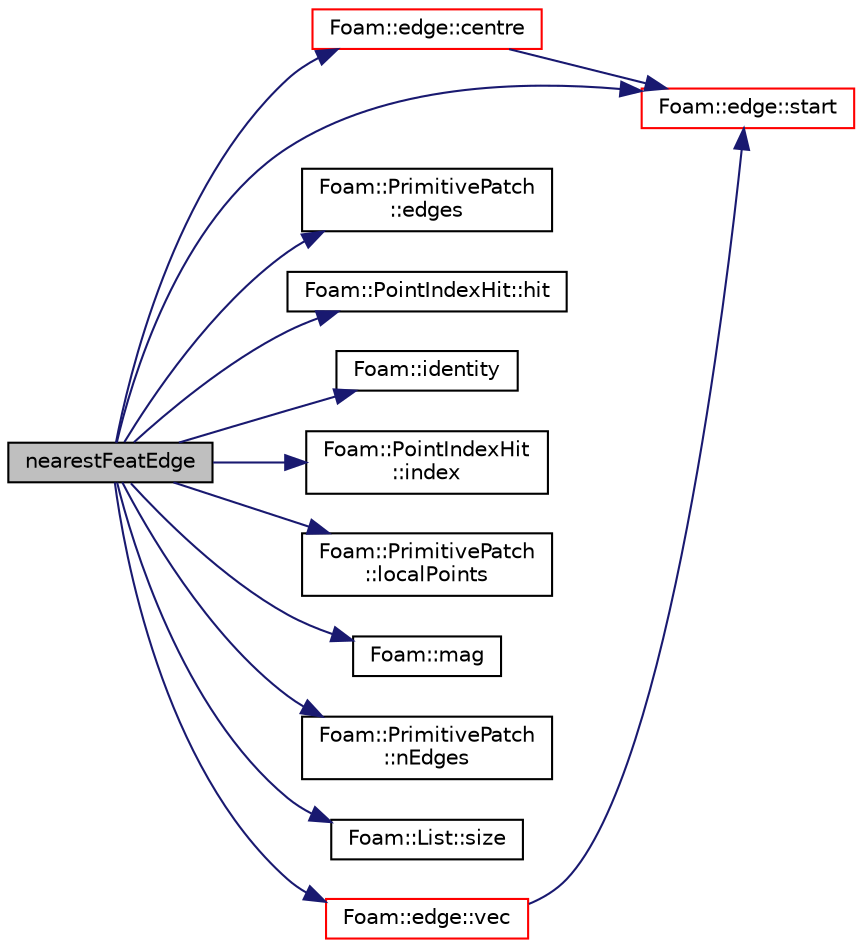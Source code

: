 digraph "nearestFeatEdge"
{
  bgcolor="transparent";
  edge [fontname="Helvetica",fontsize="10",labelfontname="Helvetica",labelfontsize="10"];
  node [fontname="Helvetica",fontsize="10",shape=record];
  rankdir="LR";
  Node2721 [label="nearestFeatEdge",height=0.2,width=0.4,color="black", fillcolor="grey75", style="filled", fontcolor="black"];
  Node2721 -> Node2722 [color="midnightblue",fontsize="10",style="solid",fontname="Helvetica"];
  Node2722 [label="Foam::edge::centre",height=0.2,width=0.4,color="red",URL="$a28361.html#a87a4cbbb775d06be2c2f27bdab4ddb04",tooltip="Return centre (centroid) "];
  Node2722 -> Node2725 [color="midnightblue",fontsize="10",style="solid",fontname="Helvetica"];
  Node2725 [label="Foam::edge::start",height=0.2,width=0.4,color="red",URL="$a28361.html#afe56bdd2031bbf8321e35e2330c0b990",tooltip="Return start vertex label. "];
  Node2721 -> Node2726 [color="midnightblue",fontsize="10",style="solid",fontname="Helvetica"];
  Node2726 [label="Foam::PrimitivePatch\l::edges",height=0.2,width=0.4,color="black",URL="$a28693.html#a21d764179912ddda5c6f95193c289846",tooltip="Return list of edges, address into LOCAL point list. "];
  Node2721 -> Node2727 [color="midnightblue",fontsize="10",style="solid",fontname="Helvetica"];
  Node2727 [label="Foam::PointIndexHit::hit",height=0.2,width=0.4,color="black",URL="$a28721.html#aee8dc30bf27cefe419b15f96e594c155",tooltip="Is there a hit. "];
  Node2721 -> Node2728 [color="midnightblue",fontsize="10",style="solid",fontname="Helvetica"];
  Node2728 [label="Foam::identity",height=0.2,width=0.4,color="black",URL="$a21851.html#a36af96cb841435845fffb4fe69208490",tooltip="Create identity map (map[i] == i) of given length. "];
  Node2721 -> Node2729 [color="midnightblue",fontsize="10",style="solid",fontname="Helvetica"];
  Node2729 [label="Foam::PointIndexHit\l::index",height=0.2,width=0.4,color="black",URL="$a28721.html#a4a438520bb14406481732edc13c119c7",tooltip="Return index. "];
  Node2721 -> Node2730 [color="midnightblue",fontsize="10",style="solid",fontname="Helvetica"];
  Node2730 [label="Foam::PrimitivePatch\l::localPoints",height=0.2,width=0.4,color="black",URL="$a28693.html#aca6c65ee2831bb6795149af7635640a2",tooltip="Return pointField of points in patch. "];
  Node2721 -> Node2731 [color="midnightblue",fontsize="10",style="solid",fontname="Helvetica"];
  Node2731 [label="Foam::mag",height=0.2,width=0.4,color="black",URL="$a21851.html#a929da2a3fdcf3dacbbe0487d3a330dae"];
  Node2721 -> Node2732 [color="midnightblue",fontsize="10",style="solid",fontname="Helvetica"];
  Node2732 [label="Foam::PrimitivePatch\l::nEdges",height=0.2,width=0.4,color="black",URL="$a28693.html#a086513bcff1a3f1684e1a3879dd90deb",tooltip="Return number of edges in patch. "];
  Node2721 -> Node2733 [color="midnightblue",fontsize="10",style="solid",fontname="Helvetica"];
  Node2733 [label="Foam::List::size",height=0.2,width=0.4,color="black",URL="$a26833.html#a8a5f6fa29bd4b500caf186f60245b384",tooltip="Override size to be inconsistent with allocated storage. "];
  Node2721 -> Node2725 [color="midnightblue",fontsize="10",style="solid",fontname="Helvetica"];
  Node2721 -> Node2734 [color="midnightblue",fontsize="10",style="solid",fontname="Helvetica"];
  Node2734 [label="Foam::edge::vec",height=0.2,width=0.4,color="red",URL="$a28361.html#a72eb1bfd9e030458c6f7f33202ea5b4f",tooltip="Return the vector (end - start) "];
  Node2734 -> Node2725 [color="midnightblue",fontsize="10",style="solid",fontname="Helvetica"];
}
